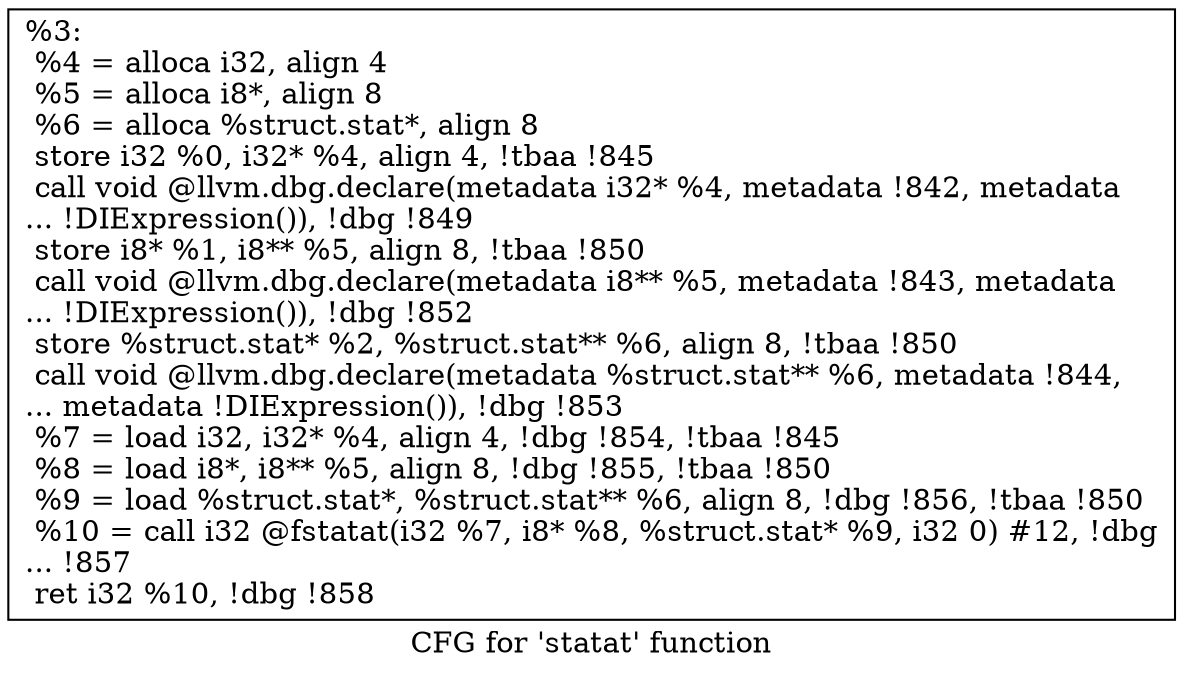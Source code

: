 digraph "CFG for 'statat' function" {
	label="CFG for 'statat' function";

	Node0x147ebf0 [shape=record,label="{%3:\l  %4 = alloca i32, align 4\l  %5 = alloca i8*, align 8\l  %6 = alloca %struct.stat*, align 8\l  store i32 %0, i32* %4, align 4, !tbaa !845\l  call void @llvm.dbg.declare(metadata i32* %4, metadata !842, metadata\l... !DIExpression()), !dbg !849\l  store i8* %1, i8** %5, align 8, !tbaa !850\l  call void @llvm.dbg.declare(metadata i8** %5, metadata !843, metadata\l... !DIExpression()), !dbg !852\l  store %struct.stat* %2, %struct.stat** %6, align 8, !tbaa !850\l  call void @llvm.dbg.declare(metadata %struct.stat** %6, metadata !844,\l... metadata !DIExpression()), !dbg !853\l  %7 = load i32, i32* %4, align 4, !dbg !854, !tbaa !845\l  %8 = load i8*, i8** %5, align 8, !dbg !855, !tbaa !850\l  %9 = load %struct.stat*, %struct.stat** %6, align 8, !dbg !856, !tbaa !850\l  %10 = call i32 @fstatat(i32 %7, i8* %8, %struct.stat* %9, i32 0) #12, !dbg\l... !857\l  ret i32 %10, !dbg !858\l}"];
}

